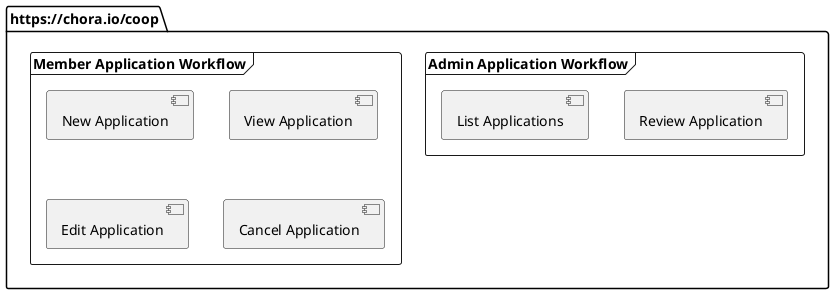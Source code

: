 @startuml

package "https://chora.io/coop" {
    frame "Admin Application Workflow" {
      component "Review Application"
      component "List Applications"
    }
    frame "Member Application Workflow" {
      component "New Application"
      component "View Application"
      component "Edit Application"
      component "Cancel Application"
    }
}

@enduml
